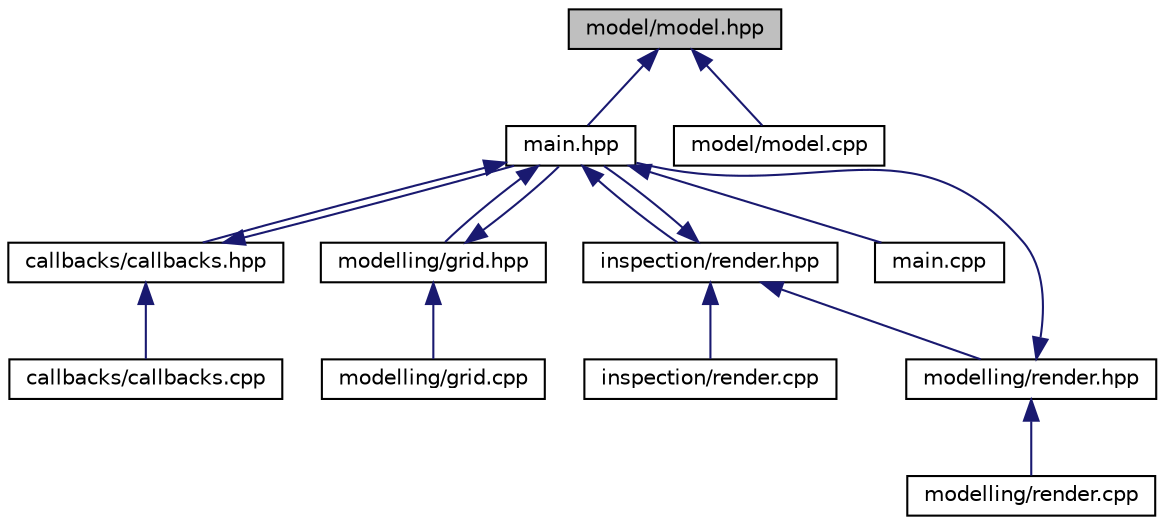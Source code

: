 digraph "model/model.hpp"
{
  edge [fontname="Helvetica",fontsize="10",labelfontname="Helvetica",labelfontsize="10"];
  node [fontname="Helvetica",fontsize="10",shape=record];
  Node1 [label="model/model.hpp",height=0.2,width=0.4,color="black", fillcolor="grey75", style="filled", fontcolor="black"];
  Node1 -> Node2 [dir="back",color="midnightblue",fontsize="10",style="solid",fontname="Helvetica"];
  Node2 [label="main.hpp",height=0.2,width=0.4,color="black", fillcolor="white", style="filled",URL="$main_8hpp.html"];
  Node2 -> Node3 [dir="back",color="midnightblue",fontsize="10",style="solid",fontname="Helvetica"];
  Node3 [label="callbacks/callbacks.hpp",height=0.2,width=0.4,color="black", fillcolor="white", style="filled",URL="$callbacks_8hpp.html"];
  Node3 -> Node4 [dir="back",color="midnightblue",fontsize="10",style="solid",fontname="Helvetica"];
  Node4 [label="callbacks/callbacks.cpp",height=0.2,width=0.4,color="black", fillcolor="white", style="filled",URL="$callbacks_8cpp.html"];
  Node3 -> Node2 [dir="back",color="midnightblue",fontsize="10",style="solid",fontname="Helvetica"];
  Node2 -> Node5 [dir="back",color="midnightblue",fontsize="10",style="solid",fontname="Helvetica"];
  Node5 [label="modelling/grid.hpp",height=0.2,width=0.4,color="black", fillcolor="white", style="filled",URL="$grid_8hpp.html"];
  Node5 -> Node2 [dir="back",color="midnightblue",fontsize="10",style="solid",fontname="Helvetica"];
  Node5 -> Node6 [dir="back",color="midnightblue",fontsize="10",style="solid",fontname="Helvetica"];
  Node6 [label="modelling/grid.cpp",height=0.2,width=0.4,color="black", fillcolor="white", style="filled",URL="$grid_8cpp.html"];
  Node2 -> Node7 [dir="back",color="midnightblue",fontsize="10",style="solid",fontname="Helvetica"];
  Node7 [label="inspection/render.hpp",height=0.2,width=0.4,color="black", fillcolor="white", style="filled",URL="$inspection_2render_8hpp.html"];
  Node7 -> Node8 [dir="back",color="midnightblue",fontsize="10",style="solid",fontname="Helvetica"];
  Node8 [label="modelling/render.hpp",height=0.2,width=0.4,color="black", fillcolor="white", style="filled",URL="$modelling_2render_8hpp.html"];
  Node8 -> Node2 [dir="back",color="midnightblue",fontsize="10",style="solid",fontname="Helvetica"];
  Node8 -> Node9 [dir="back",color="midnightblue",fontsize="10",style="solid",fontname="Helvetica"];
  Node9 [label="modelling/render.cpp",height=0.2,width=0.4,color="black", fillcolor="white", style="filled",URL="$modelling_2render_8cpp.html"];
  Node7 -> Node2 [dir="back",color="midnightblue",fontsize="10",style="solid",fontname="Helvetica"];
  Node7 -> Node10 [dir="back",color="midnightblue",fontsize="10",style="solid",fontname="Helvetica"];
  Node10 [label="inspection/render.cpp",height=0.2,width=0.4,color="black", fillcolor="white", style="filled",URL="$inspection_2render_8cpp.html"];
  Node2 -> Node11 [dir="back",color="midnightblue",fontsize="10",style="solid",fontname="Helvetica"];
  Node11 [label="main.cpp",height=0.2,width=0.4,color="black", fillcolor="white", style="filled",URL="$main_8cpp.html"];
  Node1 -> Node12 [dir="back",color="midnightblue",fontsize="10",style="solid",fontname="Helvetica"];
  Node12 [label="model/model.cpp",height=0.2,width=0.4,color="black", fillcolor="white", style="filled",URL="$model_8cpp.html"];
}
